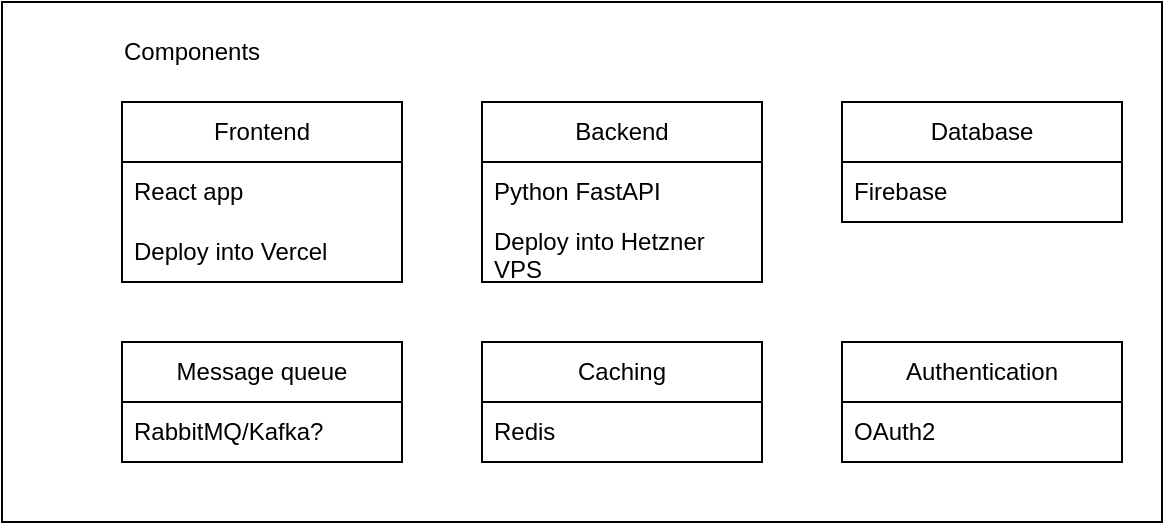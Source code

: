 <mxfile version="26.0.2">
  <diagram name="Página-1" id="UZA3DpwESCK6koD5ipCv">
    <mxGraphModel dx="984" dy="356" grid="1" gridSize="10" guides="1" tooltips="1" connect="1" arrows="1" fold="1" page="1" pageScale="1" pageWidth="827" pageHeight="1169" math="0" shadow="0">
      <root>
        <mxCell id="0" />
        <mxCell id="1" parent="0" />
        <mxCell id="lehRbZBesli6KVulap8z-17" value="" style="rounded=0;whiteSpace=wrap;html=1;" vertex="1" parent="1">
          <mxGeometry x="10" y="10" width="580" height="260" as="geometry" />
        </mxCell>
        <mxCell id="lehRbZBesli6KVulap8z-1" value="Frontend" style="swimlane;fontStyle=0;childLayout=stackLayout;horizontal=1;startSize=30;horizontalStack=0;resizeParent=1;resizeParentMax=0;resizeLast=0;collapsible=1;marginBottom=0;whiteSpace=wrap;html=1;" vertex="1" parent="1">
          <mxGeometry x="70" y="60" width="140" height="90" as="geometry" />
        </mxCell>
        <mxCell id="lehRbZBesli6KVulap8z-2" value="React app" style="text;strokeColor=none;fillColor=none;align=left;verticalAlign=middle;spacingLeft=4;spacingRight=4;overflow=hidden;points=[[0,0.5],[1,0.5]];portConstraint=eastwest;rotatable=0;whiteSpace=wrap;html=1;" vertex="1" parent="lehRbZBesli6KVulap8z-1">
          <mxGeometry y="30" width="140" height="30" as="geometry" />
        </mxCell>
        <mxCell id="lehRbZBesli6KVulap8z-3" value="Deploy into Vercel" style="text;strokeColor=none;fillColor=none;align=left;verticalAlign=middle;spacingLeft=4;spacingRight=4;overflow=hidden;points=[[0,0.5],[1,0.5]];portConstraint=eastwest;rotatable=0;whiteSpace=wrap;html=1;" vertex="1" parent="lehRbZBesli6KVulap8z-1">
          <mxGeometry y="60" width="140" height="30" as="geometry" />
        </mxCell>
        <mxCell id="lehRbZBesli6KVulap8z-5" value="Backend" style="swimlane;fontStyle=0;childLayout=stackLayout;horizontal=1;startSize=30;horizontalStack=0;resizeParent=1;resizeParentMax=0;resizeLast=0;collapsible=1;marginBottom=0;whiteSpace=wrap;html=1;" vertex="1" parent="1">
          <mxGeometry x="250" y="60" width="140" height="90" as="geometry" />
        </mxCell>
        <mxCell id="lehRbZBesli6KVulap8z-6" value="Python FastAPI" style="text;strokeColor=none;fillColor=none;align=left;verticalAlign=middle;spacingLeft=4;spacingRight=4;overflow=hidden;points=[[0,0.5],[1,0.5]];portConstraint=eastwest;rotatable=0;whiteSpace=wrap;html=1;" vertex="1" parent="lehRbZBesli6KVulap8z-5">
          <mxGeometry y="30" width="140" height="30" as="geometry" />
        </mxCell>
        <mxCell id="lehRbZBesli6KVulap8z-7" value="Deploy into Hetzner VPS" style="text;strokeColor=none;fillColor=none;align=left;verticalAlign=middle;spacingLeft=4;spacingRight=4;overflow=hidden;points=[[0,0.5],[1,0.5]];portConstraint=eastwest;rotatable=0;whiteSpace=wrap;html=1;" vertex="1" parent="lehRbZBesli6KVulap8z-5">
          <mxGeometry y="60" width="140" height="30" as="geometry" />
        </mxCell>
        <mxCell id="lehRbZBesli6KVulap8z-8" value="Database" style="swimlane;fontStyle=0;childLayout=stackLayout;horizontal=1;startSize=30;horizontalStack=0;resizeParent=1;resizeParentMax=0;resizeLast=0;collapsible=1;marginBottom=0;whiteSpace=wrap;html=1;" vertex="1" parent="1">
          <mxGeometry x="430" y="60" width="140" height="60" as="geometry" />
        </mxCell>
        <mxCell id="lehRbZBesli6KVulap8z-9" value="Firebase" style="text;strokeColor=none;fillColor=none;align=left;verticalAlign=middle;spacingLeft=4;spacingRight=4;overflow=hidden;points=[[0,0.5],[1,0.5]];portConstraint=eastwest;rotatable=0;whiteSpace=wrap;html=1;" vertex="1" parent="lehRbZBesli6KVulap8z-8">
          <mxGeometry y="30" width="140" height="30" as="geometry" />
        </mxCell>
        <mxCell id="lehRbZBesli6KVulap8z-11" value="Message queue" style="swimlane;fontStyle=0;childLayout=stackLayout;horizontal=1;startSize=30;horizontalStack=0;resizeParent=1;resizeParentMax=0;resizeLast=0;collapsible=1;marginBottom=0;whiteSpace=wrap;html=1;" vertex="1" parent="1">
          <mxGeometry x="70" y="180" width="140" height="60" as="geometry" />
        </mxCell>
        <mxCell id="lehRbZBesli6KVulap8z-12" value="RabbitMQ/Kafka?" style="text;strokeColor=none;fillColor=none;align=left;verticalAlign=middle;spacingLeft=4;spacingRight=4;overflow=hidden;points=[[0,0.5],[1,0.5]];portConstraint=eastwest;rotatable=0;whiteSpace=wrap;html=1;" vertex="1" parent="lehRbZBesli6KVulap8z-11">
          <mxGeometry y="30" width="140" height="30" as="geometry" />
        </mxCell>
        <mxCell id="lehRbZBesli6KVulap8z-13" value="Caching" style="swimlane;fontStyle=0;childLayout=stackLayout;horizontal=1;startSize=30;horizontalStack=0;resizeParent=1;resizeParentMax=0;resizeLast=0;collapsible=1;marginBottom=0;whiteSpace=wrap;html=1;" vertex="1" parent="1">
          <mxGeometry x="250" y="180" width="140" height="60" as="geometry" />
        </mxCell>
        <mxCell id="lehRbZBesli6KVulap8z-14" value="Redis" style="text;strokeColor=none;fillColor=none;align=left;verticalAlign=middle;spacingLeft=4;spacingRight=4;overflow=hidden;points=[[0,0.5],[1,0.5]];portConstraint=eastwest;rotatable=0;whiteSpace=wrap;html=1;" vertex="1" parent="lehRbZBesli6KVulap8z-13">
          <mxGeometry y="30" width="140" height="30" as="geometry" />
        </mxCell>
        <mxCell id="lehRbZBesli6KVulap8z-15" value="Authentication" style="swimlane;fontStyle=0;childLayout=stackLayout;horizontal=1;startSize=30;horizontalStack=0;resizeParent=1;resizeParentMax=0;resizeLast=0;collapsible=1;marginBottom=0;whiteSpace=wrap;html=1;" vertex="1" parent="1">
          <mxGeometry x="430" y="180" width="140" height="60" as="geometry" />
        </mxCell>
        <mxCell id="lehRbZBesli6KVulap8z-16" value="OAuth2" style="text;strokeColor=none;fillColor=none;align=left;verticalAlign=middle;spacingLeft=4;spacingRight=4;overflow=hidden;points=[[0,0.5],[1,0.5]];portConstraint=eastwest;rotatable=0;whiteSpace=wrap;html=1;" vertex="1" parent="lehRbZBesli6KVulap8z-15">
          <mxGeometry y="30" width="140" height="30" as="geometry" />
        </mxCell>
        <mxCell id="lehRbZBesli6KVulap8z-18" value="Components" style="text;html=1;align=center;verticalAlign=middle;whiteSpace=wrap;rounded=0;" vertex="1" parent="1">
          <mxGeometry x="70" y="20" width="70" height="30" as="geometry" />
        </mxCell>
      </root>
    </mxGraphModel>
  </diagram>
</mxfile>
